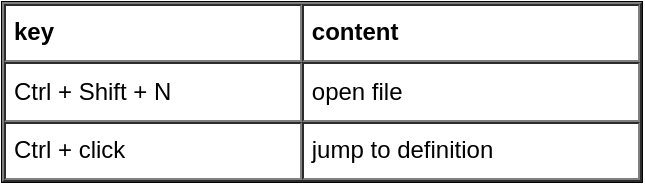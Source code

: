 <mxfile version="13.1.3" pages="2">
    <diagram id="6hGFLwfOUW9BJ-s0fimq" name="keys">
        <mxGraphModel dx="646" dy="570" grid="1" gridSize="10" guides="1" tooltips="1" connect="1" arrows="1" fold="1" page="1" pageScale="1" pageWidth="827" pageHeight="1169" math="0" shadow="0">
            <root>
                <mxCell id="0"/>
                <mxCell id="1" parent="0"/>
                <mxCell id="2" value="&lt;table cellpadding=&quot;4&quot; cellspacing=&quot;0&quot; border=&quot;1&quot; style=&quot;font-size: 1em ; width: 100% ; height: 100%&quot;&gt;&lt;tbody&gt;&lt;tr&gt;&lt;th&gt;key&lt;/th&gt;&lt;th&gt;content&lt;/th&gt;&lt;/tr&gt;&lt;tr&gt;&lt;td&gt;Ctrl + Shift + N&lt;/td&gt;&lt;td&gt;open file&lt;/td&gt;&lt;/tr&gt;&lt;tr&gt;&lt;td&gt;Ctrl + click&lt;/td&gt;&lt;td&gt;jump to definition&lt;/td&gt;&lt;/tr&gt;&lt;/tbody&gt;&lt;/table&gt; " style="verticalAlign=top;align=left;overflow=fill;fontSize=12;fontFamily=Helvetica;html=1" parent="1" vertex="1">
                    <mxGeometry x="20" y="10" width="320" height="90" as="geometry"/>
                </mxCell>
            </root>
        </mxGraphModel>
    </diagram>
    <diagram id="eOGC3cOQI8E3ZeeCvC1s" name="settings">
        <mxGraphModel dx="646" dy="570" grid="1" gridSize="10" guides="1" tooltips="1" connect="1" arrows="1" fold="1" page="1" pageScale="1" pageWidth="827" pageHeight="1169" math="0" shadow="0">
            <root>
                <mxCell id="8SGcKjdPnPjHFKiKWoYB-0"/>
                <mxCell id="8SGcKjdPnPjHFKiKWoYB-1" parent="8SGcKjdPnPjHFKiKWoYB-0"/>
                <mxCell id="sHX6Xxc8vnRrFpT-HF0X-0" value="&lt;table cellpadding=&quot;4&quot; cellspacing=&quot;0&quot; border=&quot;1&quot; style=&quot;font-size: 1em ; width: 100% ; height: 100%&quot;&gt;&lt;tbody&gt;&lt;tr&gt;&lt;th&gt;setting&lt;/th&gt;&lt;th&gt;content&lt;/th&gt;&lt;/tr&gt;&lt;tr&gt;&lt;td&gt;editor&lt;/td&gt;&lt;td&gt;&lt;ol&gt;&lt;li&gt;&lt;font face=&quot;Courier New&quot;&gt;Editor/Code Style/General/Line separator: \n&lt;/font&gt;&lt;/li&gt;&lt;li&gt;&lt;font face=&quot;Courier New&quot;&gt;Editor/Code Style/File Encoding: UTF-8&lt;br&gt;&lt;/font&gt;&lt;/li&gt;&lt;/ol&gt;&lt;/td&gt;&lt;/tr&gt;&lt;tr&gt;&lt;td&gt;scala&lt;/td&gt;&lt;td&gt;&lt;ol&gt;&lt;li&gt;download&amp;nbsp;&lt;font face=&quot;Courier New&quot;&gt;scala&lt;/font&gt;&amp;nbsp;plugin&lt;/li&gt;&lt;li&gt;may need&amp;nbsp;&lt;font face=&quot;Courier New&quot;&gt;Add Framework Support for scala&lt;/font&gt; when not see Scala Class creating scala class file, just right click project folder&lt;/li&gt;&lt;/ol&gt;&lt;/td&gt;&lt;/tr&gt;&lt;tr&gt;&lt;td&gt;&lt;/td&gt;&lt;td&gt;&lt;br&gt;&lt;/td&gt;&lt;/tr&gt;&lt;/tbody&gt;&lt;/table&gt; " style="verticalAlign=top;align=left;overflow=fill;fontSize=12;fontFamily=Helvetica;html=1" parent="8SGcKjdPnPjHFKiKWoYB-1" vertex="1">
                    <mxGeometry x="20" y="10" width="800" height="180" as="geometry"/>
                </mxCell>
            </root>
        </mxGraphModel>
    </diagram>
</mxfile>